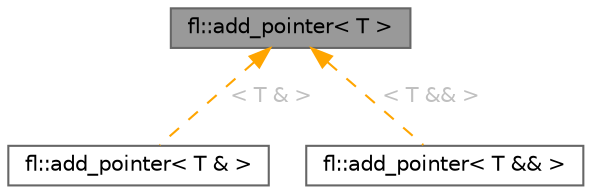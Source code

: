 digraph "fl::add_pointer&lt; T &gt;"
{
 // INTERACTIVE_SVG=YES
 // LATEX_PDF_SIZE
  bgcolor="transparent";
  edge [fontname=Helvetica,fontsize=10,labelfontname=Helvetica,labelfontsize=10];
  node [fontname=Helvetica,fontsize=10,shape=box,height=0.2,width=0.4];
  Node1 [id="Node000001",label="fl::add_pointer\< T \>",height=0.2,width=0.4,color="gray40", fillcolor="grey60", style="filled", fontcolor="black",tooltip=" "];
  Node1 -> Node2 [id="edge1_Node000001_Node000002",dir="back",color="orange",style="dashed",tooltip=" ",label=" \< T & \>",fontcolor="grey" ];
  Node2 [id="Node000002",label="fl::add_pointer\< T & \>",height=0.2,width=0.4,color="gray40", fillcolor="white", style="filled",URL="$d4/d36/namespacefl.html#d3/dac/structfl_1_1add__pointer_3_01_t_01_6_01_4",tooltip=" "];
  Node1 -> Node3 [id="edge2_Node000001_Node000003",dir="back",color="orange",style="dashed",tooltip=" ",label=" \< T && \>",fontcolor="grey" ];
  Node3 [id="Node000003",label="fl::add_pointer\< T && \>",height=0.2,width=0.4,color="gray40", fillcolor="white", style="filled",URL="$d4/d36/namespacefl.html#d7/d3f/structfl_1_1add__pointer_3_01_t_01_6_6_01_4",tooltip=" "];
}

